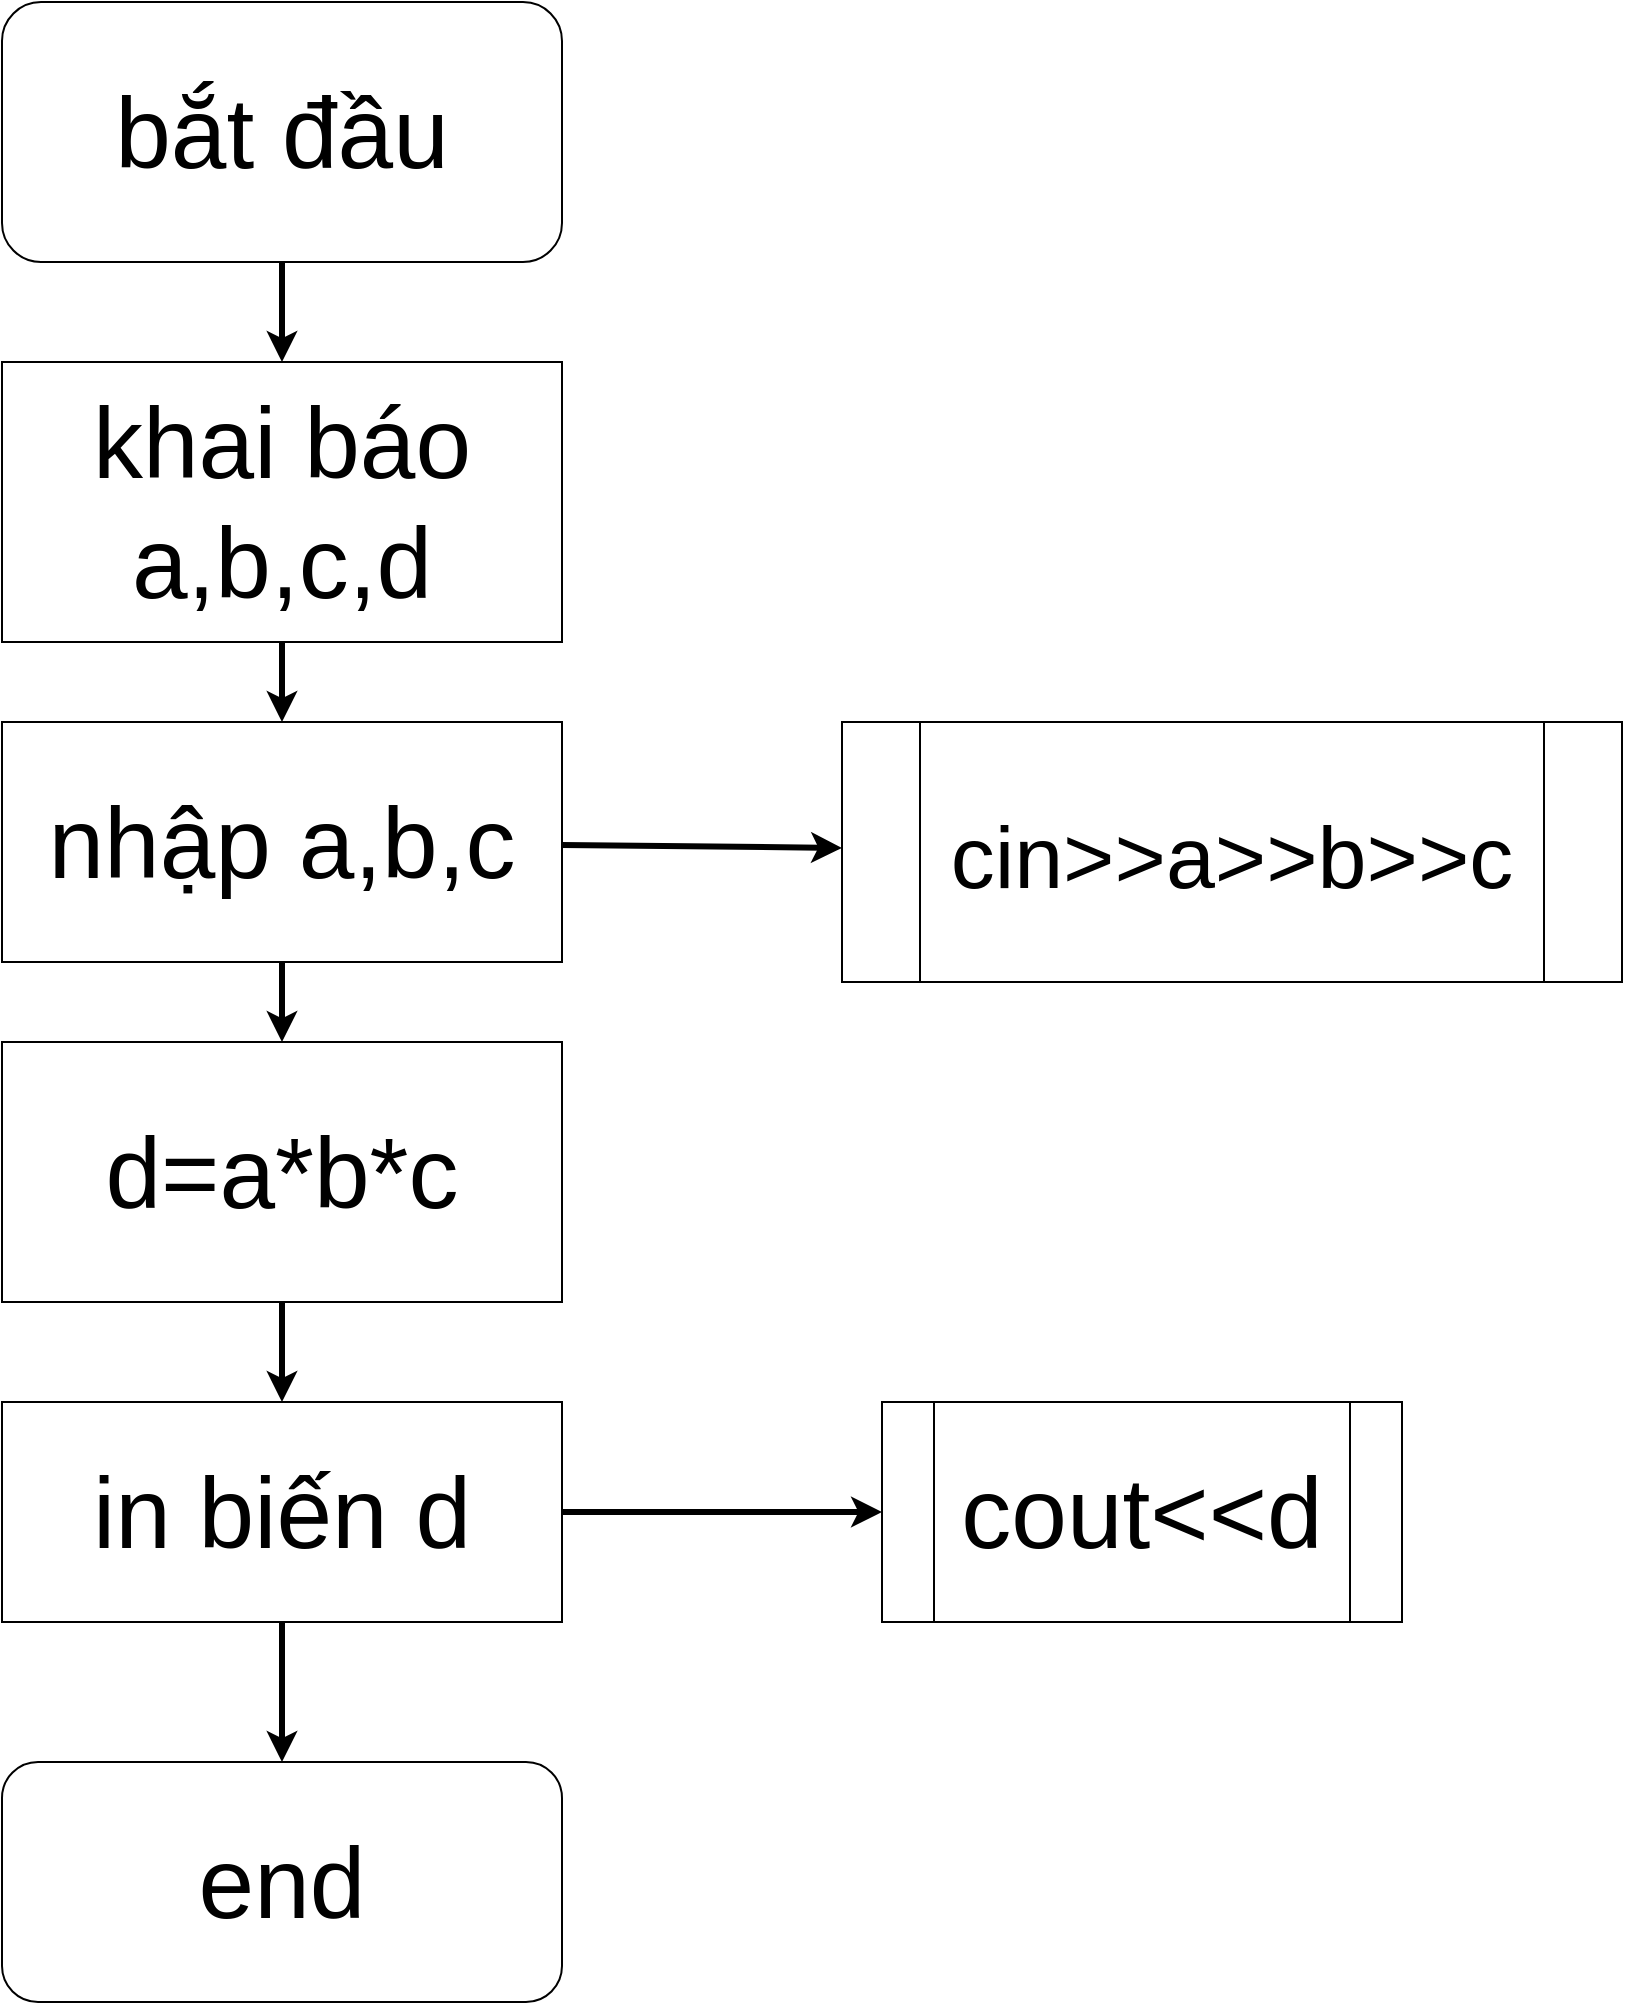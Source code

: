 <mxfile>
    <diagram id="KPEARrJkwZRJKNdDiKyn" name="Page-1">
        <mxGraphModel dx="1883" dy="1320" grid="1" gridSize="10" guides="1" tooltips="1" connect="1" arrows="1" fold="1" page="1" pageScale="1" pageWidth="850" pageHeight="1100" math="0" shadow="0">
            <root>
                <mxCell id="0"/>
                <mxCell id="1" parent="0"/>
                <mxCell id="19" value="" style="edgeStyle=none;html=1;fontSize=50;strokeWidth=3;" edge="1" parent="1" source="11" target="18">
                    <mxGeometry relative="1" as="geometry"/>
                </mxCell>
                <mxCell id="11" value="bắt đầu" style="rounded=1;whiteSpace=wrap;html=1;fontSize=50;" vertex="1" parent="1">
                    <mxGeometry x="210" y="210" width="280" height="130" as="geometry"/>
                </mxCell>
                <mxCell id="21" value="" style="edgeStyle=none;html=1;strokeWidth=3;fontSize=50;" edge="1" parent="1" source="18" target="20">
                    <mxGeometry relative="1" as="geometry"/>
                </mxCell>
                <mxCell id="18" value="khai báo a,b,c,d" style="rounded=0;whiteSpace=wrap;html=1;fontSize=50;" vertex="1" parent="1">
                    <mxGeometry x="210" y="390" width="280" height="140" as="geometry"/>
                </mxCell>
                <mxCell id="23" value="" style="edgeStyle=none;html=1;strokeWidth=3;fontSize=50;" edge="1" parent="1" source="20" target="22">
                    <mxGeometry relative="1" as="geometry"/>
                </mxCell>
                <mxCell id="29" value="" style="edgeStyle=none;html=1;strokeWidth=3;fontSize=50;" edge="1" parent="1" source="20" target="28">
                    <mxGeometry relative="1" as="geometry"/>
                </mxCell>
                <mxCell id="20" value="nhập a,b,c" style="whiteSpace=wrap;html=1;fontSize=50;rounded=0;" vertex="1" parent="1">
                    <mxGeometry x="210" y="570" width="280" height="120" as="geometry"/>
                </mxCell>
                <mxCell id="25" value="" style="edgeStyle=none;html=1;strokeWidth=3;fontSize=50;" edge="1" parent="1" source="22" target="24">
                    <mxGeometry relative="1" as="geometry"/>
                </mxCell>
                <mxCell id="22" value="d=a*b*c" style="whiteSpace=wrap;html=1;fontSize=50;rounded=0;" vertex="1" parent="1">
                    <mxGeometry x="210" y="730" width="280" height="130" as="geometry"/>
                </mxCell>
                <mxCell id="27" value="" style="edgeStyle=none;html=1;strokeWidth=3;fontSize=50;" edge="1" parent="1" source="24" target="26">
                    <mxGeometry relative="1" as="geometry"/>
                </mxCell>
                <mxCell id="31" value="" style="edgeStyle=none;html=1;strokeWidth=3;fontSize=44;" edge="1" parent="1" source="24" target="30">
                    <mxGeometry relative="1" as="geometry"/>
                </mxCell>
                <mxCell id="24" value="in biến d" style="whiteSpace=wrap;html=1;fontSize=50;rounded=0;" vertex="1" parent="1">
                    <mxGeometry x="210" y="910" width="280" height="110" as="geometry"/>
                </mxCell>
                <mxCell id="26" value="end" style="rounded=1;whiteSpace=wrap;html=1;fontSize=50;" vertex="1" parent="1">
                    <mxGeometry x="210" y="1090" width="280" height="120" as="geometry"/>
                </mxCell>
                <mxCell id="28" value="&lt;font style=&quot;font-size: 44px;&quot;&gt;cin&amp;gt;&amp;gt;a&amp;gt;&amp;gt;b&amp;gt;&amp;gt;c&lt;/font&gt;" style="shape=process;whiteSpace=wrap;html=1;backgroundOutline=1;fontSize=50;rounded=0;" vertex="1" parent="1">
                    <mxGeometry x="630" y="570" width="390" height="130" as="geometry"/>
                </mxCell>
                <mxCell id="30" value="cout&amp;lt;&amp;lt;d" style="shape=process;whiteSpace=wrap;html=1;backgroundOutline=1;fontSize=50;rounded=0;" vertex="1" parent="1">
                    <mxGeometry x="650" y="910" width="260" height="110" as="geometry"/>
                </mxCell>
            </root>
        </mxGraphModel>
    </diagram>
</mxfile>
